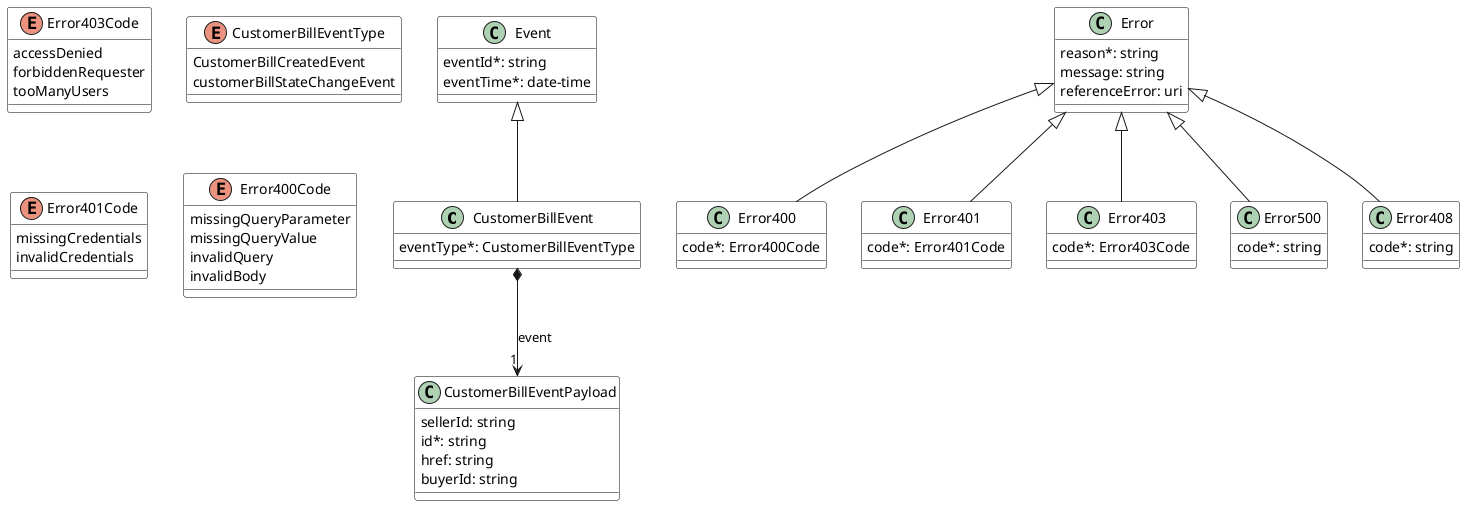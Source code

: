 @startuml
skinparam {
    ClassBackgroundColor White
    ClassBorderColor Black
}

class CustomerBillEvent {

    eventType*: CustomerBillEventType
}
Event <|-- CustomerBillEvent

CustomerBillEvent *-->"1" CustomerBillEventPayload : event


class CustomerBillEventPayload {

    sellerId: string
    id*: string
    href: string
    buyerId: string
}



class Error400 {

    code*: Error400Code
}
Error <|-- Error400



class Error401 {

    code*: Error401Code
}
Error <|-- Error401



class Error403 {

    code*: Error403Code
}
Error <|-- Error403



class Error500 {

    code*: string
}
Error <|-- Error500



enum Error403Code {

    accessDenied
    forbiddenRequester
    tooManyUsers
}
enum CustomerBillEventType {

    CustomerBillCreatedEvent
    customerBillStateChangeEvent
}
class Error408 {

    code*: string
}
Error <|-- Error408



class Error {

    reason*: string
    message: string
    referenceError: uri
}



class Event {

    eventId*: string
    eventTime*: date-time
}



enum Error401Code {

    missingCredentials
    invalidCredentials
}
enum Error400Code {

    missingQueryParameter
    missingQueryValue
    invalidQuery
    invalidBody
}
@enduml
